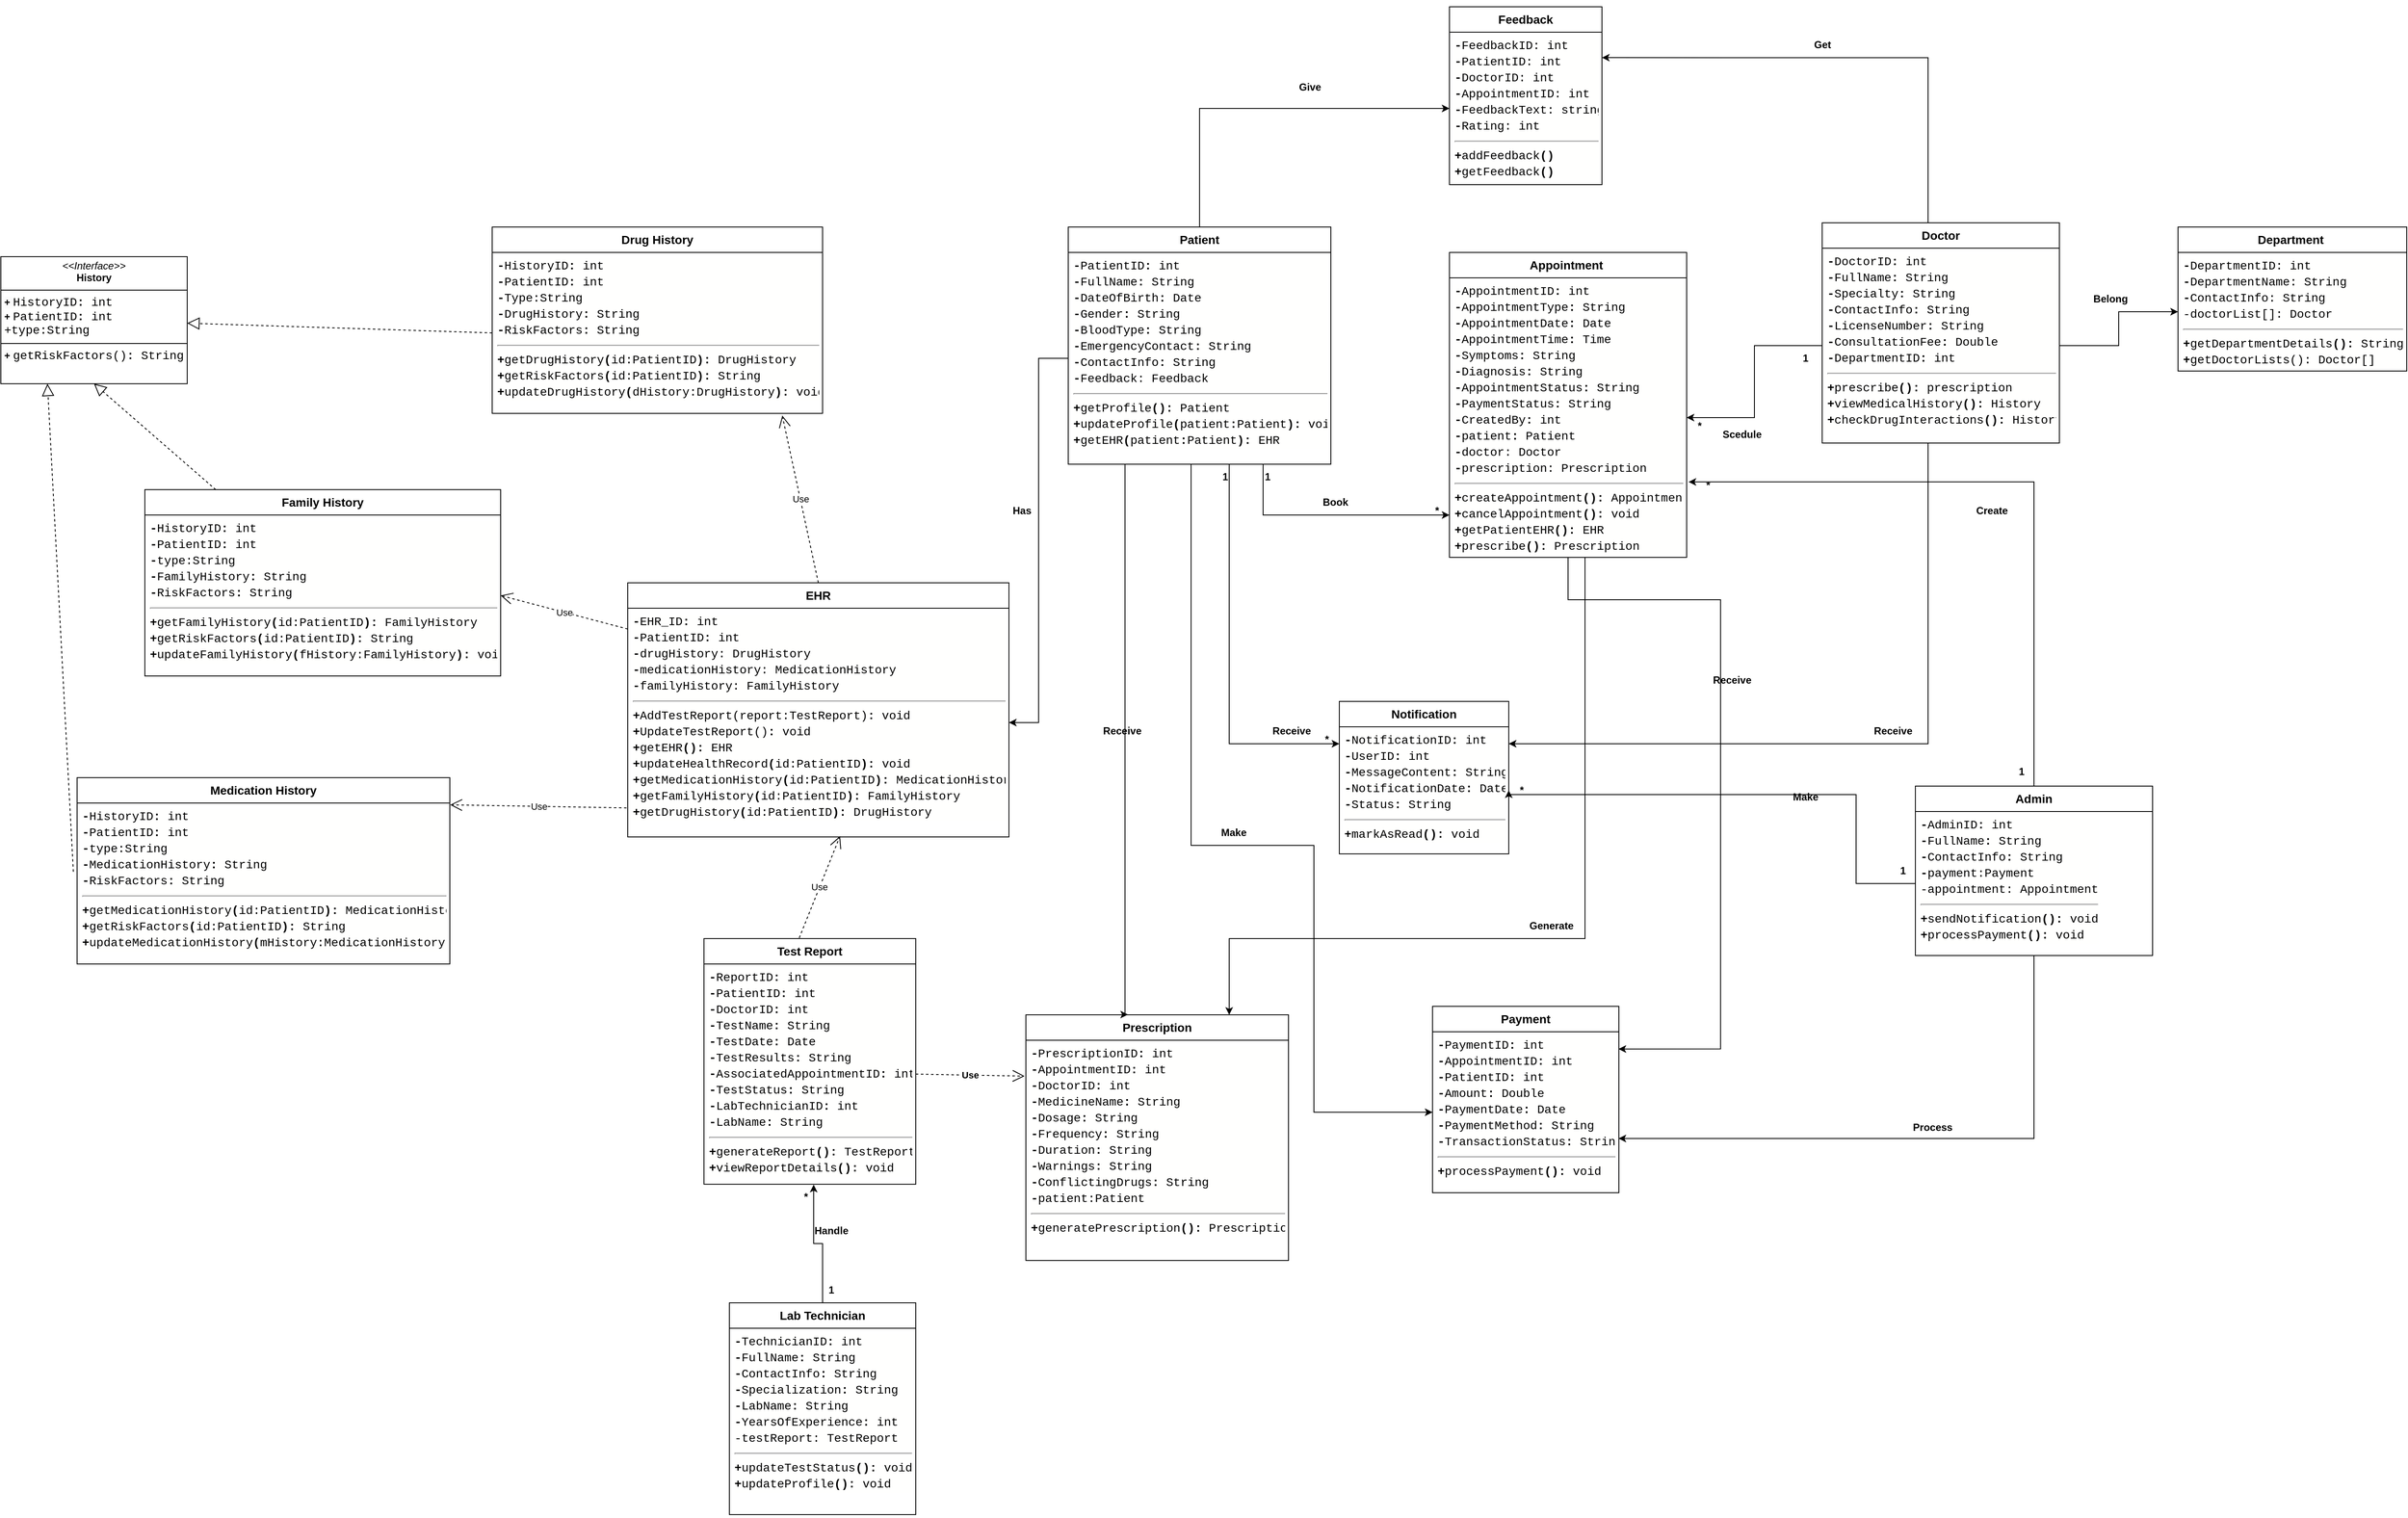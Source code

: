 <mxfile version="25.0.1">
  <diagram id="C5RBs43oDa-KdzZeNtuy" name="Page-1">
    <mxGraphModel dx="4350" dy="574" grid="1" gridSize="10" guides="1" tooltips="1" connect="1" arrows="1" fold="1" page="1" pageScale="1" pageWidth="3300" pageHeight="4681" math="0" shadow="0">
      <root>
        <mxCell id="WIyWlLk6GJQsqaUBKTNV-0" />
        <mxCell id="WIyWlLk6GJQsqaUBKTNV-1" parent="WIyWlLk6GJQsqaUBKTNV-0" />
        <mxCell id="3bDkZ6XuROaeYBq_H3r6-121" style="edgeStyle=orthogonalEdgeStyle;rounded=0;orthogonalLoop=1;jettySize=auto;html=1;" parent="WIyWlLk6GJQsqaUBKTNV-1" source="3bDkZ6XuROaeYBq_H3r6-7" target="3bDkZ6XuROaeYBq_H3r6-32" edge="1">
          <mxGeometry relative="1" as="geometry">
            <Array as="points">
              <mxPoint x="1645" y="1170" />
            </Array>
          </mxGeometry>
        </mxCell>
        <mxCell id="3bDkZ6XuROaeYBq_H3r6-7" value="&lt;h3&gt;Doctor&lt;/h3&gt;" style="swimlane;fontStyle=0;childLayout=stackLayout;horizontal=1;startSize=30;horizontalStack=0;resizeParent=1;resizeParentMax=0;resizeLast=0;collapsible=1;marginBottom=0;whiteSpace=wrap;html=1;" parent="WIyWlLk6GJQsqaUBKTNV-1" vertex="1">
          <mxGeometry x="1520" y="555" width="280" height="260" as="geometry" />
        </mxCell>
        <mxCell id="3bDkZ6XuROaeYBq_H3r6-10" value="&lt;div style=&quot;background-color: rgb(255, 255, 254); font-family: Consolas, &amp;quot;Courier New&amp;quot;, monospace; font-size: 14px; line-height: 19px; white-space: pre;&quot;&gt;&lt;div style=&quot;line-height: 19px;&quot;&gt;&lt;div style=&quot;line-height: 19px;&quot;&gt;&lt;div&gt;&lt;span style=&quot;font-weight: bold;&quot;&gt;-&lt;/span&gt;DoctorID&lt;span style=&quot;font-weight: bold;&quot;&gt;:&lt;/span&gt; int&lt;/div&gt;&lt;div&gt;&lt;span style=&quot;font-weight: bold;&quot;&gt;-&lt;/span&gt;FullName&lt;span style=&quot;font-weight: bold;&quot;&gt;:&lt;/span&gt; String&lt;/div&gt;&lt;div&gt;&lt;span style=&quot;font-weight: bold;&quot;&gt;-&lt;/span&gt;Specialty&lt;span style=&quot;font-weight: bold;&quot;&gt;:&lt;/span&gt; String&lt;/div&gt;&lt;div&gt;&lt;span style=&quot;font-weight: bold;&quot;&gt;-&lt;/span&gt;ContactInfo&lt;span style=&quot;font-weight: bold;&quot;&gt;:&lt;/span&gt; String&lt;/div&gt;&lt;div&gt;&lt;span style=&quot;font-weight: bold;&quot;&gt;-&lt;/span&gt;LicenseNumber&lt;span style=&quot;font-weight: bold;&quot;&gt;:&lt;/span&gt; String&lt;/div&gt;&lt;div&gt;&lt;span style=&quot;font-weight: bold;&quot;&gt;-&lt;/span&gt;ConsultationFee&lt;span style=&quot;font-weight: bold;&quot;&gt;:&lt;/span&gt; Double&lt;/div&gt;&lt;div&gt;&lt;span style=&quot;font-weight: bold;&quot;&gt;-&lt;/span&gt;DepartmentID&lt;span style=&quot;font-weight: bold;&quot;&gt;:&lt;/span&gt; int&lt;/div&gt;&lt;hr&gt;&lt;div&gt;&lt;span style=&quot;font-weight: bold;&quot;&gt;+&lt;/span&gt;prescribe&lt;span style=&quot;font-weight: bold;&quot;&gt;():&lt;/span&gt; prescription&lt;/div&gt;&lt;div&gt;&lt;span style=&quot;font-weight: bold;&quot;&gt;+&lt;/span&gt;viewMedicalHistory&lt;span style=&quot;font-weight: bold;&quot;&gt;():&lt;/span&gt; History&lt;/div&gt;&lt;div&gt;&lt;span style=&quot;font-weight: bold;&quot;&gt;+&lt;/span&gt;checkDrugInteractions&lt;span style=&quot;font-weight: bold;&quot;&gt;():&lt;/span&gt; History&lt;/div&gt;&lt;/div&gt;&lt;/div&gt;&lt;/div&gt;" style="text;strokeColor=none;fillColor=none;align=left;verticalAlign=top;spacingLeft=4;spacingRight=4;overflow=hidden;points=[[0,0.5],[1,0.5]];portConstraint=eastwest;rotatable=0;whiteSpace=wrap;html=1;" parent="3bDkZ6XuROaeYBq_H3r6-7" vertex="1">
          <mxGeometry y="30" width="280" height="230" as="geometry" />
        </mxCell>
        <mxCell id="3bDkZ6XuROaeYBq_H3r6-58" style="edgeStyle=orthogonalEdgeStyle;rounded=0;orthogonalLoop=1;jettySize=auto;html=1;" parent="WIyWlLk6GJQsqaUBKTNV-1" source="3bDkZ6XuROaeYBq_H3r6-19" target="3bDkZ6XuROaeYBq_H3r6-22" edge="1">
          <mxGeometry relative="1" as="geometry">
            <Array as="points">
              <mxPoint x="860" y="900" />
            </Array>
          </mxGeometry>
        </mxCell>
        <mxCell id="3bDkZ6XuROaeYBq_H3r6-73" style="edgeStyle=orthogonalEdgeStyle;rounded=0;orthogonalLoop=1;jettySize=auto;html=1;" parent="WIyWlLk6GJQsqaUBKTNV-1" source="3bDkZ6XuROaeYBq_H3r6-19" target="3bDkZ6XuROaeYBq_H3r6-32" edge="1">
          <mxGeometry relative="1" as="geometry">
            <Array as="points">
              <mxPoint x="820" y="1170" />
            </Array>
          </mxGeometry>
        </mxCell>
        <mxCell id="3bDkZ6XuROaeYBq_H3r6-77" style="edgeStyle=orthogonalEdgeStyle;rounded=0;orthogonalLoop=1;jettySize=auto;html=1;entryX=0;entryY=0.5;entryDx=0;entryDy=0;" parent="WIyWlLk6GJQsqaUBKTNV-1" source="3bDkZ6XuROaeYBq_H3r6-19" target="3bDkZ6XuROaeYBq_H3r6-43" edge="1">
          <mxGeometry relative="1" as="geometry">
            <Array as="points">
              <mxPoint x="775" y="1290" />
              <mxPoint x="920" y="1290" />
              <mxPoint x="920" y="1605" />
            </Array>
          </mxGeometry>
        </mxCell>
        <mxCell id="3bDkZ6XuROaeYBq_H3r6-129" style="edgeStyle=orthogonalEdgeStyle;rounded=0;orthogonalLoop=1;jettySize=auto;html=1;" parent="WIyWlLk6GJQsqaUBKTNV-1" source="3bDkZ6XuROaeYBq_H3r6-19" target="3bDkZ6XuROaeYBq_H3r6-34" edge="1">
          <mxGeometry relative="1" as="geometry" />
        </mxCell>
        <mxCell id="3bDkZ6XuROaeYBq_H3r6-19" value="&lt;h3&gt;Patient&lt;/h3&gt;" style="swimlane;fontStyle=0;childLayout=stackLayout;horizontal=1;startSize=30;horizontalStack=0;resizeParent=1;resizeParentMax=0;resizeLast=0;collapsible=1;marginBottom=0;whiteSpace=wrap;html=1;" parent="WIyWlLk6GJQsqaUBKTNV-1" vertex="1">
          <mxGeometry x="630" y="560" width="310" height="280" as="geometry" />
        </mxCell>
        <mxCell id="3bDkZ6XuROaeYBq_H3r6-20" value="&lt;div style=&quot;background-color: rgb(255, 255, 254); font-family: Consolas, &amp;quot;Courier New&amp;quot;, monospace; font-size: 14px; line-height: 19px; white-space: pre;&quot;&gt;&lt;div style=&quot;line-height: 19px;&quot;&gt;&lt;div style=&quot;line-height: 19px;&quot;&gt;&lt;div style=&quot;line-height: 19px;&quot;&gt;&lt;div&gt;&lt;span style=&quot;font-weight: bold;&quot;&gt;-&lt;/span&gt;PatientID&lt;span style=&quot;font-weight: bold;&quot;&gt;:&lt;/span&gt; int&lt;/div&gt;&lt;div&gt;&lt;span style=&quot;font-weight: bold;&quot;&gt;-&lt;/span&gt;FullName&lt;span style=&quot;font-weight: bold;&quot;&gt;:&lt;/span&gt; String&lt;/div&gt;&lt;div&gt;&lt;span style=&quot;font-weight: bold;&quot;&gt;-&lt;/span&gt;DateOfBirth&lt;span style=&quot;font-weight: bold;&quot;&gt;:&lt;/span&gt; Date&lt;/div&gt;&lt;div&gt;&lt;span style=&quot;font-weight: bold;&quot;&gt;-&lt;/span&gt;Gender&lt;span style=&quot;font-weight: bold;&quot;&gt;:&lt;/span&gt; String&lt;/div&gt;&lt;div&gt;&lt;span style=&quot;font-weight: bold;&quot;&gt;-&lt;/span&gt;BloodType&lt;span style=&quot;font-weight: bold;&quot;&gt;:&lt;/span&gt; String&lt;/div&gt;&lt;div&gt;&lt;span style=&quot;font-weight: bold;&quot;&gt;-&lt;/span&gt;EmergencyContact&lt;span style=&quot;font-weight: bold;&quot;&gt;:&lt;/span&gt; String&lt;/div&gt;&lt;div&gt;&lt;span style=&quot;font-weight: bold;&quot;&gt;-&lt;/span&gt;ContactInfo&lt;span style=&quot;font-weight: bold;&quot;&gt;:&lt;/span&gt; String&lt;/div&gt;&lt;div&gt;&lt;b&gt;-&lt;/b&gt;Feedback: Feedback&lt;/div&gt;&lt;hr&gt;&lt;div&gt;&lt;span style=&quot;font-weight: bold;&quot;&gt;+&lt;/span&gt;getProfile&lt;span style=&quot;font-weight: bold;&quot;&gt;():&lt;/span&gt; Patient&lt;/div&gt;&lt;div&gt;&lt;span style=&quot;font-weight: bold;&quot;&gt;+&lt;/span&gt;updateProfile&lt;span style=&quot;font-weight: bold;&quot;&gt;(&lt;/span&gt;patient&lt;span style=&quot;font-weight: bold;&quot;&gt;:&lt;/span&gt;Patient&lt;span style=&quot;font-weight: bold;&quot;&gt;):&lt;/span&gt; void&lt;/div&gt;&lt;div&gt;&lt;span style=&quot;font-weight: bold;&quot;&gt;+&lt;/span&gt;getEHR&lt;span style=&quot;font-weight: bold;&quot;&gt;(&lt;/span&gt;patient&lt;span style=&quot;font-weight: bold;&quot;&gt;:&lt;/span&gt;Patient&lt;span style=&quot;font-weight: bold;&quot;&gt;):&lt;/span&gt; EHR&lt;/div&gt;&lt;/div&gt;&lt;/div&gt;&lt;/div&gt;&lt;/div&gt;" style="text;strokeColor=none;fillColor=none;align=left;verticalAlign=top;spacingLeft=4;spacingRight=4;overflow=hidden;points=[[0,0.5],[1,0.5]];portConstraint=eastwest;rotatable=0;whiteSpace=wrap;html=1;" parent="3bDkZ6XuROaeYBq_H3r6-19" vertex="1">
          <mxGeometry y="30" width="310" height="250" as="geometry" />
        </mxCell>
        <mxCell id="3bDkZ6XuROaeYBq_H3r6-131" style="edgeStyle=orthogonalEdgeStyle;rounded=0;orthogonalLoop=1;jettySize=auto;html=1;" parent="WIyWlLk6GJQsqaUBKTNV-1" source="3bDkZ6XuROaeYBq_H3r6-21" target="3bDkZ6XuROaeYBq_H3r6-23" edge="1">
          <mxGeometry relative="1" as="geometry">
            <Array as="points">
              <mxPoint x="1240" y="1400" />
              <mxPoint x="820" y="1400" />
            </Array>
          </mxGeometry>
        </mxCell>
        <mxCell id="3bDkZ6XuROaeYBq_H3r6-135" style="edgeStyle=orthogonalEdgeStyle;rounded=0;orthogonalLoop=1;jettySize=auto;html=1;entryX=0.998;entryY=0.107;entryDx=0;entryDy=0;entryPerimeter=0;" parent="WIyWlLk6GJQsqaUBKTNV-1" source="3bDkZ6XuROaeYBq_H3r6-21" target="3bDkZ6XuROaeYBq_H3r6-43" edge="1">
          <mxGeometry relative="1" as="geometry">
            <mxPoint x="1300" y="1520" as="targetPoint" />
            <Array as="points">
              <mxPoint x="1400" y="1000" />
              <mxPoint x="1400" y="1530" />
            </Array>
          </mxGeometry>
        </mxCell>
        <mxCell id="3bDkZ6XuROaeYBq_H3r6-21" value="&lt;h3&gt;Appointment&amp;nbsp;&lt;/h3&gt;" style="swimlane;fontStyle=0;childLayout=stackLayout;horizontal=1;startSize=30;horizontalStack=0;resizeParent=1;resizeParentMax=0;resizeLast=0;collapsible=1;marginBottom=0;whiteSpace=wrap;html=1;" parent="WIyWlLk6GJQsqaUBKTNV-1" vertex="1">
          <mxGeometry x="1080" y="590" width="280" height="360" as="geometry" />
        </mxCell>
        <mxCell id="3bDkZ6XuROaeYBq_H3r6-22" value="&lt;div style=&quot;background-color: rgb(255, 255, 254); font-family: Consolas, &amp;quot;Courier New&amp;quot;, monospace; font-size: 14px; line-height: 19px; white-space: pre;&quot;&gt;&lt;div style=&quot;line-height: 19px;&quot;&gt;&lt;div style=&quot;line-height: 19px;&quot;&gt;&lt;div style=&quot;line-height: 19px;&quot;&gt;&lt;div&gt;&lt;span style=&quot;font-weight: bold;&quot;&gt;-&lt;/span&gt;AppointmentID&lt;span style=&quot;font-weight: bold;&quot;&gt;:&lt;/span&gt; int&lt;/div&gt;&lt;div&gt;&lt;span style=&quot;font-weight: bold;&quot;&gt;-&lt;/span&gt;AppointmentType&lt;span style=&quot;font-weight: bold;&quot;&gt;:&lt;/span&gt; String&lt;/div&gt;&lt;div&gt;&lt;span style=&quot;font-weight: bold;&quot;&gt;-&lt;/span&gt;AppointmentDate&lt;span style=&quot;font-weight: bold;&quot;&gt;:&lt;/span&gt; Date&lt;/div&gt;&lt;div&gt;&lt;span style=&quot;font-weight: bold;&quot;&gt;-&lt;/span&gt;AppointmentTime&lt;span style=&quot;font-weight: bold;&quot;&gt;:&lt;/span&gt; Time&lt;/div&gt;&lt;div&gt;&lt;span style=&quot;font-weight: bold;&quot;&gt;-&lt;/span&gt;Symptoms&lt;span style=&quot;font-weight: bold;&quot;&gt;:&lt;/span&gt; String&lt;/div&gt;&lt;div&gt;&lt;span style=&quot;font-weight: bold;&quot;&gt;-&lt;/span&gt;Diagnosis&lt;span style=&quot;font-weight: bold;&quot;&gt;:&lt;/span&gt; String&lt;/div&gt;&lt;div&gt;&lt;span style=&quot;font-weight: bold;&quot;&gt;-&lt;/span&gt;AppointmentStatus&lt;span style=&quot;font-weight: bold;&quot;&gt;:&lt;/span&gt; String&lt;/div&gt;&lt;div&gt;&lt;span style=&quot;font-weight: bold;&quot;&gt;-&lt;/span&gt;PaymentStatus&lt;span style=&quot;font-weight: bold;&quot;&gt;:&lt;/span&gt; String&lt;/div&gt;&lt;div&gt;&lt;span style=&quot;font-weight: bold;&quot;&gt;-&lt;/span&gt;CreatedBy&lt;span style=&quot;font-weight: bold;&quot;&gt;:&lt;/span&gt; int&lt;/div&gt;&lt;div&gt;&lt;span style=&quot;font-weight: bold;&quot;&gt;-&lt;/span&gt;patient&lt;span style=&quot;font-weight: bold;&quot;&gt;: &lt;/span&gt;Patient&lt;/div&gt;&lt;div&gt;&lt;b&gt;-&lt;/b&gt;doctor: Doctor&lt;/div&gt;&lt;div&gt;&lt;b&gt;-&lt;/b&gt;prescription: Prescription&lt;/div&gt;&lt;hr&gt;&lt;div&gt;&lt;span style=&quot;font-weight: bold;&quot;&gt;+&lt;/span&gt;createAppointment&lt;span style=&quot;font-weight: bold;&quot;&gt;():&lt;/span&gt; Appointment&lt;/div&gt;&lt;div&gt;&lt;span style=&quot;font-weight: bold;&quot;&gt;+&lt;/span&gt;cancelAppointment&lt;span style=&quot;font-weight: bold;&quot;&gt;():&lt;/span&gt; void&lt;/div&gt;&lt;div&gt;&lt;span style=&quot;font-weight: bold;&quot;&gt;+&lt;/span&gt;getPatientEHR&lt;span style=&quot;font-weight: bold;&quot;&gt;():&lt;/span&gt; EHR&lt;/div&gt;&lt;div&gt;&lt;span style=&quot;font-weight: bold;&quot;&gt;+&lt;/span&gt;prescribe&lt;span style=&quot;font-weight: bold;&quot;&gt;():&lt;/span&gt; Prescription &lt;/div&gt;&lt;/div&gt;&lt;/div&gt;&lt;/div&gt;&lt;/div&gt;" style="text;strokeColor=none;fillColor=none;align=left;verticalAlign=top;spacingLeft=4;spacingRight=4;overflow=hidden;points=[[0,0.5],[1,0.5]];portConstraint=eastwest;rotatable=0;whiteSpace=wrap;html=1;" parent="3bDkZ6XuROaeYBq_H3r6-21" vertex="1">
          <mxGeometry y="30" width="280" height="330" as="geometry" />
        </mxCell>
        <mxCell id="3bDkZ6XuROaeYBq_H3r6-23" value="&lt;h3&gt;&lt;b&gt;Prescription&lt;/b&gt;&lt;/h3&gt;" style="swimlane;fontStyle=0;childLayout=stackLayout;horizontal=1;startSize=30;horizontalStack=0;resizeParent=1;resizeParentMax=0;resizeLast=0;collapsible=1;marginBottom=0;whiteSpace=wrap;html=1;" parent="WIyWlLk6GJQsqaUBKTNV-1" vertex="1">
          <mxGeometry x="580" y="1490" width="310" height="290" as="geometry" />
        </mxCell>
        <mxCell id="3bDkZ6XuROaeYBq_H3r6-24" value="&lt;div style=&quot;background-color: rgb(255, 255, 254); font-family: Consolas, &amp;quot;Courier New&amp;quot;, monospace; font-size: 14px; line-height: 19px; white-space: pre;&quot;&gt;&lt;div style=&quot;line-height: 19px;&quot;&gt;&lt;div style=&quot;line-height: 19px;&quot;&gt;&lt;div style=&quot;line-height: 19px;&quot;&gt;&lt;div&gt;&lt;span style=&quot;font-weight: bold;&quot;&gt;-&lt;/span&gt;PrescriptionID&lt;span style=&quot;font-weight: bold;&quot;&gt;:&lt;/span&gt; int&lt;/div&gt;&lt;div&gt;&lt;span style=&quot;font-weight: bold;&quot;&gt;-&lt;/span&gt;AppointmentID&lt;span style=&quot;font-weight: bold;&quot;&gt;:&lt;/span&gt; int&lt;/div&gt;&lt;div&gt;&lt;span style=&quot;font-weight: bold;&quot;&gt;-&lt;/span&gt;DoctorID&lt;span style=&quot;font-weight: bold;&quot;&gt;:&lt;/span&gt; int&lt;/div&gt;&lt;div&gt;&lt;span style=&quot;font-weight: bold;&quot;&gt;-&lt;/span&gt;MedicineName&lt;span style=&quot;font-weight: bold;&quot;&gt;:&lt;/span&gt; String&lt;/div&gt;&lt;div&gt;&lt;span style=&quot;font-weight: bold;&quot;&gt;-&lt;/span&gt;Dosage&lt;span style=&quot;font-weight: bold;&quot;&gt;:&lt;/span&gt; String&lt;/div&gt;&lt;div&gt;&lt;span style=&quot;font-weight: bold;&quot;&gt;-&lt;/span&gt;Frequency&lt;span style=&quot;font-weight: bold;&quot;&gt;:&lt;/span&gt; String&lt;/div&gt;&lt;div&gt;&lt;span style=&quot;font-weight: bold;&quot;&gt;-&lt;/span&gt;Duration&lt;span style=&quot;font-weight: bold;&quot;&gt;:&lt;/span&gt; String&lt;/div&gt;&lt;div&gt;&lt;span style=&quot;font-weight: bold;&quot;&gt;-&lt;/span&gt;Warnings&lt;span style=&quot;font-weight: bold;&quot;&gt;:&lt;/span&gt; String&lt;/div&gt;&lt;div&gt;&lt;span style=&quot;font-weight: bold;&quot;&gt;-&lt;/span&gt;ConflictingDrugs&lt;span style=&quot;font-weight: bold;&quot;&gt;:&lt;/span&gt; String&lt;/div&gt;&lt;div&gt;&lt;b&gt;-&lt;/b&gt;patient:Patient&lt;/div&gt;&lt;hr&gt;&lt;div&gt;&lt;span style=&quot;font-weight: bold;&quot;&gt;+&lt;/span&gt;generatePrescription&lt;span style=&quot;font-weight: bold;&quot;&gt;():&lt;/span&gt; Prescription&lt;/div&gt;&lt;/div&gt;&lt;/div&gt;&lt;/div&gt;&lt;/div&gt;" style="text;strokeColor=none;fillColor=none;align=left;verticalAlign=top;spacingLeft=4;spacingRight=4;overflow=hidden;points=[[0,0.5],[1,0.5]];portConstraint=eastwest;rotatable=0;whiteSpace=wrap;html=1;" parent="3bDkZ6XuROaeYBq_H3r6-23" vertex="1">
          <mxGeometry y="30" width="310" height="260" as="geometry" />
        </mxCell>
        <mxCell id="3bDkZ6XuROaeYBq_H3r6-27" value="&lt;h3&gt;Lab Technician&lt;/h3&gt;" style="swimlane;fontStyle=0;childLayout=stackLayout;horizontal=1;startSize=30;horizontalStack=0;resizeParent=1;resizeParentMax=0;resizeLast=0;collapsible=1;marginBottom=0;whiteSpace=wrap;html=1;" parent="WIyWlLk6GJQsqaUBKTNV-1" vertex="1">
          <mxGeometry x="230" y="1830" width="220" height="250" as="geometry" />
        </mxCell>
        <mxCell id="3bDkZ6XuROaeYBq_H3r6-28" value="&lt;div style=&quot;background-color: rgb(255, 255, 254); font-family: Consolas, &amp;quot;Courier New&amp;quot;, monospace; font-size: 14px; line-height: 19px; white-space: pre;&quot;&gt;&lt;div style=&quot;line-height: 19px;&quot;&gt;&lt;div style=&quot;line-height: 19px;&quot;&gt;&lt;div style=&quot;line-height: 19px;&quot;&gt;&lt;div style=&quot;line-height: 19px;&quot;&gt;&lt;div&gt;&lt;span style=&quot;font-weight: bold;&quot;&gt;-&lt;/span&gt;TechnicianID&lt;span style=&quot;font-weight: bold;&quot;&gt;:&lt;/span&gt; int&lt;/div&gt;&lt;div&gt;&lt;span style=&quot;font-weight: bold;&quot;&gt;-&lt;/span&gt;FullName&lt;span style=&quot;font-weight: bold;&quot;&gt;:&lt;/span&gt; String&lt;/div&gt;&lt;div&gt;&lt;span style=&quot;font-weight: bold;&quot;&gt;-&lt;/span&gt;ContactInfo&lt;span style=&quot;font-weight: bold;&quot;&gt;:&lt;/span&gt; String&lt;/div&gt;&lt;div&gt;&lt;span style=&quot;font-weight: bold;&quot;&gt;-&lt;/span&gt;Specialization&lt;span style=&quot;font-weight: bold;&quot;&gt;:&lt;/span&gt; String&lt;/div&gt;&lt;div&gt;&lt;span style=&quot;font-weight: bold;&quot;&gt;-&lt;/span&gt;LabName&lt;span style=&quot;font-weight: bold;&quot;&gt;:&lt;/span&gt; String&lt;/div&gt;&lt;div&gt;&lt;span style=&quot;font-weight: bold;&quot;&gt;-&lt;/span&gt;YearsOfExperience&lt;span style=&quot;font-weight: bold;&quot;&gt;:&lt;/span&gt; int&lt;/div&gt;&lt;div&gt;-testReport: TestReport&lt;/div&gt;&lt;hr&gt;&lt;div&gt;&lt;span style=&quot;font-weight: bold;&quot;&gt;+&lt;/span&gt;updateTestStatus&lt;span style=&quot;font-weight: bold;&quot;&gt;():&lt;/span&gt; void&lt;/div&gt;&lt;div&gt;&lt;span style=&quot;font-weight: bold;&quot;&gt;+&lt;/span&gt;updateProfile&lt;span style=&quot;font-weight: bold;&quot;&gt;():&lt;/span&gt; void&lt;/div&gt;&lt;/div&gt;&lt;/div&gt;&lt;/div&gt;&lt;/div&gt;&lt;/div&gt;" style="text;strokeColor=none;fillColor=none;align=left;verticalAlign=top;spacingLeft=4;spacingRight=4;overflow=hidden;points=[[0,0.5],[1,0.5]];portConstraint=eastwest;rotatable=0;whiteSpace=wrap;html=1;" parent="3bDkZ6XuROaeYBq_H3r6-27" vertex="1">
          <mxGeometry y="30" width="220" height="220" as="geometry" />
        </mxCell>
        <mxCell id="3bDkZ6XuROaeYBq_H3r6-29" value="&lt;h3&gt;&lt;b&gt;Test Report&lt;/b&gt;&lt;/h3&gt;" style="swimlane;fontStyle=0;childLayout=stackLayout;horizontal=1;startSize=30;horizontalStack=0;resizeParent=1;resizeParentMax=0;resizeLast=0;collapsible=1;marginBottom=0;whiteSpace=wrap;html=1;" parent="WIyWlLk6GJQsqaUBKTNV-1" vertex="1">
          <mxGeometry x="200" y="1400" width="250" height="290" as="geometry" />
        </mxCell>
        <mxCell id="3bDkZ6XuROaeYBq_H3r6-30" value="&lt;div style=&quot;background-color: rgb(255, 255, 254); font-family: Consolas, &amp;quot;Courier New&amp;quot;, monospace; font-size: 14px; line-height: 19px; white-space: pre;&quot;&gt;&lt;div style=&quot;line-height: 19px;&quot;&gt;&lt;div style=&quot;line-height: 19px;&quot;&gt;&lt;div style=&quot;line-height: 19px;&quot;&gt;&lt;div style=&quot;line-height: 19px;&quot;&gt;&lt;div&gt;&lt;span style=&quot;font-weight: bold;&quot;&gt;-&lt;/span&gt;ReportID&lt;span style=&quot;font-weight: bold;&quot;&gt;:&lt;/span&gt; int&lt;/div&gt;&lt;div&gt;&lt;span style=&quot;font-weight: bold;&quot;&gt;-&lt;/span&gt;PatientID&lt;span style=&quot;font-weight: bold;&quot;&gt;:&lt;/span&gt; int&lt;/div&gt;&lt;div&gt;&lt;span style=&quot;font-weight: bold;&quot;&gt;-&lt;/span&gt;DoctorID&lt;span style=&quot;font-weight: bold;&quot;&gt;:&lt;/span&gt; int&lt;/div&gt;&lt;div&gt;&lt;span style=&quot;font-weight: bold;&quot;&gt;-&lt;/span&gt;TestName&lt;span style=&quot;font-weight: bold;&quot;&gt;:&lt;/span&gt; String&lt;/div&gt;&lt;div&gt;&lt;span style=&quot;font-weight: bold;&quot;&gt;-&lt;/span&gt;TestDate&lt;span style=&quot;font-weight: bold;&quot;&gt;:&lt;/span&gt; Date&lt;/div&gt;&lt;div&gt;&lt;span style=&quot;font-weight: bold;&quot;&gt;-&lt;/span&gt;TestResults&lt;span style=&quot;font-weight: bold;&quot;&gt;:&lt;/span&gt; String&lt;/div&gt;&lt;div&gt;&lt;span style=&quot;font-weight: bold;&quot;&gt;-&lt;/span&gt;AssociatedAppointmentID&lt;span style=&quot;font-weight: bold;&quot;&gt;:&lt;/span&gt; int&lt;/div&gt;&lt;div&gt;&lt;span style=&quot;font-weight: bold;&quot;&gt;-&lt;/span&gt;TestStatus&lt;span style=&quot;font-weight: bold;&quot;&gt;:&lt;/span&gt; String&lt;/div&gt;&lt;div&gt;&lt;span style=&quot;font-weight: bold;&quot;&gt;-&lt;/span&gt;LabTechnicianID&lt;span style=&quot;font-weight: bold;&quot;&gt;:&lt;/span&gt; int&lt;/div&gt;&lt;div&gt;&lt;span style=&quot;font-weight: bold;&quot;&gt;-&lt;/span&gt;LabName&lt;span style=&quot;font-weight: bold;&quot;&gt;:&lt;/span&gt; String&lt;/div&gt;&lt;hr&gt;&lt;div&gt;&lt;span style=&quot;font-weight: bold;&quot;&gt;+&lt;/span&gt;generateReport&lt;span style=&quot;font-weight: bold;&quot;&gt;():&lt;/span&gt; TestReport&lt;/div&gt;&lt;div&gt;&lt;span style=&quot;font-weight: bold;&quot;&gt;+&lt;/span&gt;viewReportDetails&lt;span style=&quot;font-weight: bold;&quot;&gt;():&lt;/span&gt; void&lt;/div&gt;&lt;/div&gt;&lt;/div&gt;&lt;/div&gt;&lt;/div&gt;&lt;/div&gt;" style="text;strokeColor=none;fillColor=none;align=left;verticalAlign=top;spacingLeft=4;spacingRight=4;overflow=hidden;points=[[0,0.5],[1,0.5]];portConstraint=eastwest;rotatable=0;whiteSpace=wrap;html=1;" parent="3bDkZ6XuROaeYBq_H3r6-29" vertex="1">
          <mxGeometry y="30" width="250" height="260" as="geometry" />
        </mxCell>
        <mxCell id="3bDkZ6XuROaeYBq_H3r6-31" value="&lt;h3&gt;Notification&lt;/h3&gt;" style="swimlane;fontStyle=0;childLayout=stackLayout;horizontal=1;startSize=30;horizontalStack=0;resizeParent=1;resizeParentMax=0;resizeLast=0;collapsible=1;marginBottom=0;whiteSpace=wrap;html=1;" parent="WIyWlLk6GJQsqaUBKTNV-1" vertex="1">
          <mxGeometry x="950" y="1120" width="200" height="180" as="geometry" />
        </mxCell>
        <mxCell id="3bDkZ6XuROaeYBq_H3r6-32" value="&lt;div style=&quot;background-color: rgb(255, 255, 254); font-family: Consolas, &amp;quot;Courier New&amp;quot;, monospace; font-size: 14px; line-height: 19px; white-space: pre;&quot;&gt;&lt;div style=&quot;line-height: 19px;&quot;&gt;&lt;div style=&quot;line-height: 19px;&quot;&gt;&lt;div&gt;&lt;span style=&quot;font-weight: bold;&quot;&gt;-&lt;/span&gt;NotificationID&lt;span style=&quot;font-weight: bold;&quot;&gt;:&lt;/span&gt; int&lt;/div&gt;&lt;div&gt;&lt;span style=&quot;font-weight: bold;&quot;&gt;-&lt;/span&gt;UserID&lt;span style=&quot;font-weight: bold;&quot;&gt;:&lt;/span&gt; int&lt;/div&gt;&lt;div&gt;&lt;span style=&quot;font-weight: bold;&quot;&gt;-&lt;/span&gt;MessageContent&lt;span style=&quot;font-weight: bold;&quot;&gt;:&lt;/span&gt; String&lt;/div&gt;&lt;div&gt;&lt;span style=&quot;font-weight: bold;&quot;&gt;-&lt;/span&gt;NotificationDate&lt;span style=&quot;font-weight: bold;&quot;&gt;:&lt;/span&gt; Date&lt;/div&gt;&lt;div&gt;&lt;span style=&quot;font-weight: bold;&quot;&gt;-&lt;/span&gt;Status&lt;span style=&quot;font-weight: bold;&quot;&gt;:&lt;/span&gt; String&lt;/div&gt;&lt;hr&gt;&lt;div&gt;&lt;span style=&quot;font-weight: bold;&quot;&gt;+&lt;/span&gt;markAsRead&lt;span style=&quot;font-weight: bold;&quot;&gt;():&lt;/span&gt; void&lt;/div&gt;&lt;/div&gt;&lt;/div&gt;&lt;/div&gt;" style="text;strokeColor=none;fillColor=none;align=left;verticalAlign=top;spacingLeft=4;spacingRight=4;overflow=hidden;points=[[0,0.5],[1,0.5]];portConstraint=eastwest;rotatable=0;whiteSpace=wrap;html=1;" parent="3bDkZ6XuROaeYBq_H3r6-31" vertex="1">
          <mxGeometry y="30" width="200" height="150" as="geometry" />
        </mxCell>
        <mxCell id="3bDkZ6XuROaeYBq_H3r6-33" value="&lt;h3&gt;Feedback&lt;/h3&gt;" style="swimlane;fontStyle=0;childLayout=stackLayout;horizontal=1;startSize=30;horizontalStack=0;resizeParent=1;resizeParentMax=0;resizeLast=0;collapsible=1;marginBottom=0;whiteSpace=wrap;html=1;" parent="WIyWlLk6GJQsqaUBKTNV-1" vertex="1">
          <mxGeometry x="1080" y="300" width="180" height="210" as="geometry" />
        </mxCell>
        <mxCell id="3bDkZ6XuROaeYBq_H3r6-34" value="&lt;div style=&quot;background-color: rgb(255, 255, 254); font-family: Consolas, &amp;quot;Courier New&amp;quot;, monospace; font-size: 14px; line-height: 19px; white-space: pre;&quot;&gt;&lt;div style=&quot;line-height: 19px;&quot;&gt;&lt;div style=&quot;line-height: 19px;&quot;&gt;&lt;div&gt;&lt;span style=&quot;font-weight: bold;&quot;&gt;-&lt;/span&gt;FeedbackID: int&lt;/div&gt;&lt;div&gt;&lt;span style=&quot;font-weight: bold;&quot;&gt;-&lt;/span&gt;PatientID: int&lt;/div&gt;&lt;div&gt;&lt;span style=&quot;font-weight: bold;&quot;&gt;-&lt;/span&gt;DoctorID: int&lt;/div&gt;&lt;div&gt;&lt;span style=&quot;font-weight: bold;&quot;&gt;-&lt;/span&gt;AppointmentID: int&lt;/div&gt;&lt;div&gt;&lt;span style=&quot;font-weight: bold;&quot;&gt;-&lt;/span&gt;FeedbackText: string&lt;/div&gt;&lt;div&gt;&lt;span style=&quot;font-weight: bold;&quot;&gt;-&lt;/span&gt;Rating: int&lt;/div&gt;&lt;hr&gt;&lt;div&gt;&lt;span style=&quot;font-weight: bold;&quot;&gt;+&lt;/span&gt;addFeedback&lt;span style=&quot;font-weight: bold;&quot;&gt;()&lt;/span&gt;&lt;/div&gt;&lt;div&gt;&lt;span style=&quot;font-weight: bold;&quot;&gt;+&lt;/span&gt;getFeedback&lt;span style=&quot;font-weight: bold;&quot;&gt;()&lt;/span&gt;&lt;/div&gt;&lt;/div&gt;&lt;/div&gt;&lt;/div&gt;" style="text;strokeColor=none;fillColor=none;align=left;verticalAlign=top;spacingLeft=4;spacingRight=4;overflow=hidden;points=[[0,0.5],[1,0.5]];portConstraint=eastwest;rotatable=0;whiteSpace=wrap;html=1;" parent="3bDkZ6XuROaeYBq_H3r6-33" vertex="1">
          <mxGeometry y="30" width="180" height="180" as="geometry" />
        </mxCell>
        <mxCell id="3bDkZ6XuROaeYBq_H3r6-35" value="&lt;h3&gt;EHR&lt;/h3&gt;" style="swimlane;fontStyle=0;childLayout=stackLayout;horizontal=1;startSize=30;horizontalStack=0;resizeParent=1;resizeParentMax=0;resizeLast=0;collapsible=1;marginBottom=0;whiteSpace=wrap;html=1;" parent="WIyWlLk6GJQsqaUBKTNV-1" vertex="1">
          <mxGeometry x="110" y="980" width="450" height="300" as="geometry" />
        </mxCell>
        <mxCell id="3bDkZ6XuROaeYBq_H3r6-36" value="&lt;div style=&quot;background-color: rgb(255, 255, 254); font-family: Consolas, &amp;quot;Courier New&amp;quot;, monospace; font-size: 14px; line-height: 19px; white-space: pre;&quot;&gt;&lt;div style=&quot;line-height: 19px;&quot;&gt;&lt;div style=&quot;line-height: 19px;&quot;&gt;&lt;div&gt;&lt;span style=&quot;font-weight: bold;&quot;&gt;-&lt;/span&gt;EHR_ID&lt;span style=&quot;font-weight: bold;&quot;&gt;:&lt;/span&gt; int&lt;/div&gt;&lt;div&gt;&lt;span style=&quot;font-weight: bold;&quot;&gt;-&lt;/span&gt;PatientID&lt;span style=&quot;font-weight: bold;&quot;&gt;:&lt;/span&gt; int&lt;/div&gt;&lt;div&gt;&lt;span style=&quot;font-weight: bold;&quot;&gt;-&lt;/span&gt;drugHistory: DrugHistory&lt;/div&gt;&lt;span style=&quot;font-weight: bold;&quot;&gt;-&lt;/span&gt;medicationHistory: MedicationHistory&lt;/div&gt;&lt;div&gt;&lt;span style=&quot;font-weight: bold;&quot;&gt;-&lt;/span&gt;familyHistory: FamilyHistory&lt;hr&gt;&lt;div&gt;&lt;span style=&quot;font-weight: 700;&quot;&gt;+&lt;/span&gt;AddTestReport(report:TestReport)&lt;span style=&quot;font-weight: bold;&quot;&gt;:&lt;/span&gt; void&lt;/div&gt;&lt;div&gt;&lt;span style=&quot;font-weight: 700;&quot;&gt;+&lt;/span&gt;UpdateTestReport()&lt;span style=&quot;font-weight: bold;&quot;&gt;:&lt;/span&gt; void&lt;/div&gt;&lt;div&gt;&lt;span style=&quot;font-weight: bold;&quot;&gt;+&lt;/span&gt;getEHR&lt;span style=&quot;font-weight: bold;&quot;&gt;():&lt;/span&gt; EHR&lt;/div&gt;&lt;div&gt;&lt;span style=&quot;font-weight: bold;&quot;&gt;+&lt;/span&gt;updateHealthRecord&lt;span style=&quot;font-weight: bold;&quot;&gt;(&lt;/span&gt;id:PatientID&lt;span style=&quot;font-weight: bold;&quot;&gt;):&lt;/span&gt; void&lt;/div&gt;&lt;div&gt;&lt;div&gt;&lt;span style=&quot;font-weight: bold;&quot;&gt;+&lt;/span&gt;getMedicationHistory&lt;span style=&quot;font-weight: bold;&quot;&gt;(&lt;/span&gt;id:PatientID&lt;span style=&quot;font-weight: bold;&quot;&gt;):&lt;/span&gt; MedicationHistory&lt;/div&gt;&lt;/div&gt;&lt;div&gt;&lt;div&gt;&lt;span style=&quot;font-weight: bold;&quot;&gt;+&lt;/span&gt;getFamilyHistory&lt;span style=&quot;font-weight: bold;&quot;&gt;(&lt;/span&gt;id:PatientID&lt;span style=&quot;font-weight: bold;&quot;&gt;):&lt;/span&gt; FamilyHistory&lt;/div&gt;&lt;/div&gt;&lt;div&gt;&lt;div&gt;&lt;span style=&quot;font-weight: bold;&quot;&gt;+&lt;/span&gt;getDrugHistory&lt;span style=&quot;font-weight: bold;&quot;&gt;(&lt;/span&gt;id:PatientID&lt;span style=&quot;font-weight: bold;&quot;&gt;):&lt;/span&gt; DrugHistory&lt;/div&gt;&lt;/div&gt;&lt;/div&gt;&lt;/div&gt;&lt;/div&gt;" style="text;strokeColor=none;fillColor=none;align=left;verticalAlign=top;spacingLeft=4;spacingRight=4;overflow=hidden;points=[[0,0.5],[1,0.5]];portConstraint=eastwest;rotatable=0;whiteSpace=wrap;html=1;" parent="3bDkZ6XuROaeYBq_H3r6-35" vertex="1">
          <mxGeometry y="30" width="450" height="270" as="geometry" />
        </mxCell>
        <mxCell id="3bDkZ6XuROaeYBq_H3r6-37" value="&lt;h3&gt;Department&amp;nbsp;&lt;/h3&gt;" style="swimlane;fontStyle=0;childLayout=stackLayout;horizontal=1;startSize=30;horizontalStack=0;resizeParent=1;resizeParentMax=0;resizeLast=0;collapsible=1;marginBottom=0;whiteSpace=wrap;html=1;" parent="WIyWlLk6GJQsqaUBKTNV-1" vertex="1">
          <mxGeometry x="1940" y="560" width="270" height="170" as="geometry" />
        </mxCell>
        <mxCell id="3bDkZ6XuROaeYBq_H3r6-38" value="&lt;div style=&quot;background-color: rgb(255, 255, 254); font-family: Consolas, &amp;quot;Courier New&amp;quot;, monospace; font-size: 14px; line-height: 19px; white-space: pre;&quot;&gt;&lt;div style=&quot;line-height: 19px;&quot;&gt;&lt;div style=&quot;line-height: 19px;&quot;&gt;&lt;div&gt;&lt;span style=&quot;font-weight: bold;&quot;&gt;-&lt;/span&gt;DepartmentID: int &lt;/div&gt;&lt;div&gt;&lt;span style=&quot;font-weight: bold;&quot;&gt;-&lt;/span&gt;DepartmentName: String&lt;/div&gt;&lt;div&gt;&lt;span style=&quot;font-weight: bold;&quot;&gt;-&lt;/span&gt;ContactInfo: String&lt;/div&gt;&lt;div&gt;-doctorList[]: Doctor&lt;/div&gt;&lt;hr&gt;&lt;div&gt;&lt;span style=&quot;font-weight: bold;&quot;&gt;+&lt;/span&gt;getDepartmentDetails&lt;span style=&quot;font-weight: bold;&quot;&gt;(): &lt;/span&gt;String&lt;/div&gt;&lt;div&gt;&lt;span style=&quot;font-weight: bold;&quot;&gt;+&lt;/span&gt;getDoctorLists(): Doctor[]&lt;/div&gt;&lt;/div&gt;&lt;/div&gt;&lt;/div&gt;" style="text;strokeColor=none;fillColor=none;align=left;verticalAlign=top;spacingLeft=4;spacingRight=4;overflow=hidden;points=[[0,0.5],[1,0.5]];portConstraint=eastwest;rotatable=0;whiteSpace=wrap;html=1;" parent="3bDkZ6XuROaeYBq_H3r6-37" vertex="1">
          <mxGeometry y="30" width="270" height="140" as="geometry" />
        </mxCell>
        <mxCell id="3bDkZ6XuROaeYBq_H3r6-42" value="&lt;h3&gt;Payment&lt;/h3&gt;" style="swimlane;fontStyle=0;childLayout=stackLayout;horizontal=1;startSize=30;horizontalStack=0;resizeParent=1;resizeParentMax=0;resizeLast=0;collapsible=1;marginBottom=0;whiteSpace=wrap;html=1;" parent="WIyWlLk6GJQsqaUBKTNV-1" vertex="1">
          <mxGeometry x="1060" y="1480" width="220" height="220" as="geometry" />
        </mxCell>
        <mxCell id="3bDkZ6XuROaeYBq_H3r6-43" value="&lt;div style=&quot;background-color: rgb(255, 255, 254); font-family: Consolas, &amp;quot;Courier New&amp;quot;, monospace; font-size: 14px; line-height: 19px; white-space: pre;&quot;&gt;&lt;div style=&quot;line-height: 19px;&quot;&gt;&lt;div style=&quot;line-height: 19px;&quot;&gt;&lt;div style=&quot;line-height: 19px;&quot;&gt;&lt;div&gt;&lt;span style=&quot;font-weight: bold;&quot;&gt;-&lt;/span&gt;PaymentID&lt;span style=&quot;font-weight: bold;&quot;&gt;:&lt;/span&gt; int&lt;/div&gt;&lt;div&gt;&lt;span style=&quot;font-weight: bold;&quot;&gt;-&lt;/span&gt;AppointmentID&lt;span style=&quot;font-weight: bold;&quot;&gt;:&lt;/span&gt; int&lt;/div&gt;&lt;div&gt;&lt;span style=&quot;font-weight: bold;&quot;&gt;-&lt;/span&gt;PatientID&lt;span style=&quot;font-weight: bold;&quot;&gt;:&lt;/span&gt; int&lt;/div&gt;&lt;div&gt;&lt;span style=&quot;font-weight: bold;&quot;&gt;-&lt;/span&gt;Amount&lt;span style=&quot;font-weight: bold;&quot;&gt;:&lt;/span&gt; Double&lt;/div&gt;&lt;div&gt;&lt;span style=&quot;font-weight: bold;&quot;&gt;-&lt;/span&gt;PaymentDate&lt;span style=&quot;font-weight: bold;&quot;&gt;:&lt;/span&gt; Date&lt;/div&gt;&lt;div&gt;&lt;span style=&quot;font-weight: bold;&quot;&gt;-&lt;/span&gt;PaymentMethod&lt;span style=&quot;font-weight: bold;&quot;&gt;:&lt;/span&gt; String&lt;/div&gt;&lt;div&gt;&lt;span style=&quot;font-weight: bold;&quot;&gt;-&lt;/span&gt;TransactionStatus&lt;span style=&quot;font-weight: bold;&quot;&gt;:&lt;/span&gt; String&lt;/div&gt;&lt;hr&gt;&lt;div&gt;&lt;span style=&quot;font-weight: bold;&quot;&gt;+&lt;/span&gt;processPayment&lt;span style=&quot;font-weight: bold;&quot;&gt;():&lt;/span&gt; void&lt;/div&gt;&lt;/div&gt;&lt;/div&gt;&lt;/div&gt;&lt;/div&gt;" style="text;strokeColor=none;fillColor=none;align=left;verticalAlign=top;spacingLeft=4;spacingRight=4;overflow=hidden;points=[[0,0.5],[1,0.5]];portConstraint=eastwest;rotatable=0;whiteSpace=wrap;html=1;" parent="3bDkZ6XuROaeYBq_H3r6-42" vertex="1">
          <mxGeometry y="30" width="220" height="190" as="geometry" />
        </mxCell>
        <mxCell id="3bDkZ6XuROaeYBq_H3r6-44" value="&lt;h3&gt;Admin&lt;/h3&gt;" style="swimlane;fontStyle=0;childLayout=stackLayout;horizontal=1;startSize=30;horizontalStack=0;resizeParent=1;resizeParentMax=0;resizeLast=0;collapsible=1;marginBottom=0;whiteSpace=wrap;html=1;" parent="WIyWlLk6GJQsqaUBKTNV-1" vertex="1">
          <mxGeometry x="1630" y="1220" width="280" height="200" as="geometry" />
        </mxCell>
        <mxCell id="3bDkZ6XuROaeYBq_H3r6-45" value="&lt;div style=&quot;background-color: rgb(255, 255, 254); font-family: Consolas, &amp;quot;Courier New&amp;quot;, monospace; font-size: 14px; line-height: 19px; white-space: pre;&quot;&gt;&lt;div style=&quot;line-height: 19px;&quot;&gt;&lt;div style=&quot;line-height: 19px;&quot;&gt;&lt;div style=&quot;line-height: 19px;&quot;&gt;&lt;div style=&quot;line-height: 19px;&quot;&gt;&lt;div&gt;&lt;span style=&quot;font-weight: bold;&quot;&gt;-&lt;/span&gt;AdminID&lt;span style=&quot;font-weight: bold;&quot;&gt;:&lt;/span&gt; int&lt;/div&gt;&lt;div&gt;&lt;span style=&quot;font-weight: bold;&quot;&gt;-&lt;/span&gt;FullName&lt;span style=&quot;font-weight: bold;&quot;&gt;:&lt;/span&gt; String&lt;/div&gt;&lt;div&gt;&lt;span style=&quot;font-weight: bold;&quot;&gt;-&lt;/span&gt;ContactInfo&lt;span style=&quot;font-weight: bold;&quot;&gt;:&lt;/span&gt; String&lt;/div&gt;&lt;div&gt;&lt;span style=&quot;font-weight: bold;&quot;&gt;-&lt;/span&gt;payment:Payment&lt;/div&gt;&lt;div&gt;-appointment: Appointment&lt;/div&gt;&lt;hr&gt;&lt;div&gt;&lt;span style=&quot;font-weight: bold;&quot;&gt;+&lt;/span&gt;sendNotification&lt;span style=&quot;font-weight: bold;&quot;&gt;():&lt;/span&gt; void&lt;/div&gt;&lt;div&gt;&lt;span style=&quot;font-weight: bold;&quot;&gt;+&lt;/span&gt;processPayment&lt;span style=&quot;font-weight: bold;&quot;&gt;():&lt;/span&gt; void&lt;/div&gt;&lt;/div&gt;&lt;/div&gt;&lt;/div&gt;&lt;/div&gt;&lt;/div&gt;" style="text;strokeColor=none;fillColor=none;align=left;verticalAlign=top;spacingLeft=4;spacingRight=4;overflow=hidden;points=[[0,0.5],[1,0.5]];portConstraint=eastwest;rotatable=0;whiteSpace=wrap;html=1;" parent="3bDkZ6XuROaeYBq_H3r6-44" vertex="1">
          <mxGeometry y="30" width="280" height="170" as="geometry" />
        </mxCell>
        <mxCell id="3bDkZ6XuROaeYBq_H3r6-67" style="edgeStyle=orthogonalEdgeStyle;rounded=0;orthogonalLoop=1;jettySize=auto;html=1;entryX=1;entryY=0.5;entryDx=0;entryDy=0;" parent="WIyWlLk6GJQsqaUBKTNV-1" source="3bDkZ6XuROaeYBq_H3r6-20" target="3bDkZ6XuROaeYBq_H3r6-36" edge="1">
          <mxGeometry relative="1" as="geometry" />
        </mxCell>
        <mxCell id="3bDkZ6XuROaeYBq_H3r6-104" value="&lt;b&gt;Has&lt;/b&gt;" style="text;html=1;align=center;verticalAlign=middle;resizable=0;points=[];autosize=1;strokeColor=none;fillColor=none;" parent="WIyWlLk6GJQsqaUBKTNV-1" vertex="1">
          <mxGeometry x="550" y="880" width="50" height="30" as="geometry" />
        </mxCell>
        <mxCell id="3bDkZ6XuROaeYBq_H3r6-108" style="edgeStyle=orthogonalEdgeStyle;rounded=0;orthogonalLoop=1;jettySize=auto;html=1;entryX=0.518;entryY=1.002;entryDx=0;entryDy=0;entryPerimeter=0;" parent="WIyWlLk6GJQsqaUBKTNV-1" source="3bDkZ6XuROaeYBq_H3r6-27" target="3bDkZ6XuROaeYBq_H3r6-30" edge="1">
          <mxGeometry relative="1" as="geometry" />
        </mxCell>
        <mxCell id="3bDkZ6XuROaeYBq_H3r6-109" value="&lt;b&gt;Handle&lt;/b&gt;" style="text;html=1;align=center;verticalAlign=middle;resizable=0;points=[];autosize=1;strokeColor=none;fillColor=none;" parent="WIyWlLk6GJQsqaUBKTNV-1" vertex="1">
          <mxGeometry x="320" y="1730" width="60" height="30" as="geometry" />
        </mxCell>
        <mxCell id="3bDkZ6XuROaeYBq_H3r6-111" value="&lt;b&gt;Generate&lt;/b&gt;" style="text;html=1;align=center;verticalAlign=middle;resizable=0;points=[];autosize=1;strokeColor=none;fillColor=none;" parent="WIyWlLk6GJQsqaUBKTNV-1" vertex="1">
          <mxGeometry x="1160" y="1370" width="80" height="30" as="geometry" />
        </mxCell>
        <mxCell id="3bDkZ6XuROaeYBq_H3r6-114" value="&lt;b&gt;Book&lt;/b&gt;" style="text;html=1;align=center;verticalAlign=middle;resizable=0;points=[];autosize=1;strokeColor=none;fillColor=none;" parent="WIyWlLk6GJQsqaUBKTNV-1" vertex="1">
          <mxGeometry x="920" y="870" width="50" height="30" as="geometry" />
        </mxCell>
        <mxCell id="3bDkZ6XuROaeYBq_H3r6-115" value="&lt;b&gt;Receive&amp;nbsp;&lt;/b&gt;" style="text;html=1;align=center;verticalAlign=middle;resizable=0;points=[];autosize=1;strokeColor=none;fillColor=none;" parent="WIyWlLk6GJQsqaUBKTNV-1" vertex="1">
          <mxGeometry x="860" y="1140" width="70" height="30" as="geometry" />
        </mxCell>
        <mxCell id="3bDkZ6XuROaeYBq_H3r6-116" value="&lt;b&gt;Make&lt;/b&gt;" style="text;html=1;align=center;verticalAlign=middle;resizable=0;points=[];autosize=1;strokeColor=none;fillColor=none;" parent="WIyWlLk6GJQsqaUBKTNV-1" vertex="1">
          <mxGeometry x="800" y="1260" width="50" height="30" as="geometry" />
        </mxCell>
        <mxCell id="3bDkZ6XuROaeYBq_H3r6-117" style="edgeStyle=orthogonalEdgeStyle;rounded=0;orthogonalLoop=1;jettySize=auto;html=1;entryX=0;entryY=0.5;entryDx=0;entryDy=0;" parent="WIyWlLk6GJQsqaUBKTNV-1" source="3bDkZ6XuROaeYBq_H3r6-10" target="3bDkZ6XuROaeYBq_H3r6-38" edge="1">
          <mxGeometry relative="1" as="geometry" />
        </mxCell>
        <mxCell id="3bDkZ6XuROaeYBq_H3r6-118" value="&lt;b&gt;Belong&lt;/b&gt;" style="text;html=1;align=center;verticalAlign=middle;resizable=0;points=[];autosize=1;strokeColor=none;fillColor=none;" parent="WIyWlLk6GJQsqaUBKTNV-1" vertex="1">
          <mxGeometry x="1830" y="630" width="60" height="30" as="geometry" />
        </mxCell>
        <mxCell id="3bDkZ6XuROaeYBq_H3r6-119" style="edgeStyle=orthogonalEdgeStyle;rounded=0;orthogonalLoop=1;jettySize=auto;html=1;entryX=1;entryY=0.5;entryDx=0;entryDy=0;" parent="WIyWlLk6GJQsqaUBKTNV-1" source="3bDkZ6XuROaeYBq_H3r6-10" target="3bDkZ6XuROaeYBq_H3r6-22" edge="1">
          <mxGeometry relative="1" as="geometry" />
        </mxCell>
        <mxCell id="3bDkZ6XuROaeYBq_H3r6-120" value="&lt;b&gt;Scedule&lt;/b&gt;" style="text;html=1;align=center;verticalAlign=middle;resizable=0;points=[];autosize=1;strokeColor=none;fillColor=none;" parent="WIyWlLk6GJQsqaUBKTNV-1" vertex="1">
          <mxGeometry x="1390" y="790" width="70" height="30" as="geometry" />
        </mxCell>
        <mxCell id="3bDkZ6XuROaeYBq_H3r6-122" value="&lt;b&gt;Receive&amp;nbsp;&lt;/b&gt;" style="text;html=1;align=center;verticalAlign=middle;resizable=0;points=[];autosize=1;strokeColor=none;fillColor=none;" parent="WIyWlLk6GJQsqaUBKTNV-1" vertex="1">
          <mxGeometry x="1570" y="1140" width="70" height="30" as="geometry" />
        </mxCell>
        <mxCell id="3bDkZ6XuROaeYBq_H3r6-126" value="&lt;b&gt;Use&lt;/b&gt;" style="endArrow=open;endSize=12;dashed=1;html=1;rounded=0;exitX=1;exitY=0.5;exitDx=0;exitDy=0;entryX=-0.005;entryY=0.163;entryDx=0;entryDy=0;entryPerimeter=0;" parent="WIyWlLk6GJQsqaUBKTNV-1" source="3bDkZ6XuROaeYBq_H3r6-30" target="3bDkZ6XuROaeYBq_H3r6-24" edge="1">
          <mxGeometry width="160" relative="1" as="geometry">
            <mxPoint x="390" y="1530" as="sourcePoint" />
            <mxPoint x="550" y="1530" as="targetPoint" />
          </mxGeometry>
        </mxCell>
        <mxCell id="3bDkZ6XuROaeYBq_H3r6-130" value="&lt;b&gt;Give&lt;/b&gt;" style="text;html=1;align=center;verticalAlign=middle;resizable=0;points=[];autosize=1;strokeColor=none;fillColor=none;" parent="WIyWlLk6GJQsqaUBKTNV-1" vertex="1">
          <mxGeometry x="890" y="380" width="50" height="30" as="geometry" />
        </mxCell>
        <mxCell id="3bDkZ6XuROaeYBq_H3r6-132" style="edgeStyle=orthogonalEdgeStyle;rounded=0;orthogonalLoop=1;jettySize=auto;html=1;entryX=0.389;entryY=-0.001;entryDx=0;entryDy=0;entryPerimeter=0;" parent="WIyWlLk6GJQsqaUBKTNV-1" source="3bDkZ6XuROaeYBq_H3r6-19" target="3bDkZ6XuROaeYBq_H3r6-23" edge="1">
          <mxGeometry relative="1" as="geometry">
            <Array as="points">
              <mxPoint x="697" y="1040" />
              <mxPoint x="697" y="1040" />
            </Array>
          </mxGeometry>
        </mxCell>
        <mxCell id="3bDkZ6XuROaeYBq_H3r6-133" value="&lt;b&gt;Receive&amp;nbsp;&lt;/b&gt;" style="text;html=1;align=center;verticalAlign=middle;resizable=0;points=[];autosize=1;strokeColor=none;fillColor=none;" parent="WIyWlLk6GJQsqaUBKTNV-1" vertex="1">
          <mxGeometry x="660" y="1140" width="70" height="30" as="geometry" />
        </mxCell>
        <mxCell id="3bDkZ6XuROaeYBq_H3r6-136" value="&lt;b&gt;Receive&amp;nbsp;&lt;/b&gt;" style="text;html=1;align=center;verticalAlign=middle;resizable=0;points=[];autosize=1;strokeColor=none;fillColor=none;" parent="WIyWlLk6GJQsqaUBKTNV-1" vertex="1">
          <mxGeometry x="1380" y="1080" width="70" height="30" as="geometry" />
        </mxCell>
        <mxCell id="3bDkZ6XuROaeYBq_H3r6-140" style="edgeStyle=orthogonalEdgeStyle;rounded=0;orthogonalLoop=1;jettySize=auto;html=1;entryX=1;entryY=0.5;entryDx=0;entryDy=0;" parent="WIyWlLk6GJQsqaUBKTNV-1" source="3bDkZ6XuROaeYBq_H3r6-45" target="3bDkZ6XuROaeYBq_H3r6-32" edge="1">
          <mxGeometry relative="1" as="geometry">
            <Array as="points">
              <mxPoint x="1560" y="1335" />
              <mxPoint x="1560" y="1230" />
              <mxPoint x="1150" y="1230" />
            </Array>
          </mxGeometry>
        </mxCell>
        <mxCell id="3bDkZ6XuROaeYBq_H3r6-141" value="&lt;b&gt;Make&lt;/b&gt;" style="text;html=1;align=center;verticalAlign=middle;resizable=0;points=[];autosize=1;strokeColor=none;fillColor=none;" parent="WIyWlLk6GJQsqaUBKTNV-1" vertex="1">
          <mxGeometry x="1475" y="1218" width="50" height="30" as="geometry" />
        </mxCell>
        <mxCell id="3bDkZ6XuROaeYBq_H3r6-142" style="edgeStyle=orthogonalEdgeStyle;rounded=0;orthogonalLoop=1;jettySize=auto;html=1;entryX=0.998;entryY=0.663;entryDx=0;entryDy=0;entryPerimeter=0;" parent="WIyWlLk6GJQsqaUBKTNV-1" source="3bDkZ6XuROaeYBq_H3r6-44" target="3bDkZ6XuROaeYBq_H3r6-43" edge="1">
          <mxGeometry relative="1" as="geometry" />
        </mxCell>
        <mxCell id="3bDkZ6XuROaeYBq_H3r6-143" value="&lt;b&gt;Process&lt;/b&gt;" style="text;html=1;align=center;verticalAlign=middle;resizable=0;points=[];autosize=1;strokeColor=none;fillColor=none;" parent="WIyWlLk6GJQsqaUBKTNV-1" vertex="1">
          <mxGeometry x="1615" y="1608" width="70" height="30" as="geometry" />
        </mxCell>
        <mxCell id="zu1XlUxhLJcwnkoZsy7A-1" style="edgeStyle=orthogonalEdgeStyle;rounded=0;orthogonalLoop=1;jettySize=auto;html=1;entryX=1;entryY=0.167;entryDx=0;entryDy=0;entryPerimeter=0;" parent="WIyWlLk6GJQsqaUBKTNV-1" source="3bDkZ6XuROaeYBq_H3r6-7" target="3bDkZ6XuROaeYBq_H3r6-34" edge="1">
          <mxGeometry relative="1" as="geometry">
            <Array as="points">
              <mxPoint x="1645" y="360" />
            </Array>
          </mxGeometry>
        </mxCell>
        <mxCell id="zu1XlUxhLJcwnkoZsy7A-2" value="&lt;b&gt;Get&lt;/b&gt;" style="text;html=1;align=center;verticalAlign=middle;resizable=0;points=[];autosize=1;strokeColor=none;fillColor=none;" parent="WIyWlLk6GJQsqaUBKTNV-1" vertex="1">
          <mxGeometry x="1500" y="330" width="40" height="30" as="geometry" />
        </mxCell>
        <mxCell id="1RGsNLScatuhlmofofDI-1" style="edgeStyle=orthogonalEdgeStyle;rounded=0;orthogonalLoop=1;jettySize=auto;html=1;entryX=1.008;entryY=0.73;entryDx=0;entryDy=0;entryPerimeter=0;" edge="1" parent="WIyWlLk6GJQsqaUBKTNV-1" source="3bDkZ6XuROaeYBq_H3r6-44" target="3bDkZ6XuROaeYBq_H3r6-22">
          <mxGeometry relative="1" as="geometry" />
        </mxCell>
        <mxCell id="1RGsNLScatuhlmofofDI-2" value="&lt;b&gt;Create&lt;/b&gt;" style="text;html=1;align=center;verticalAlign=middle;resizable=0;points=[];autosize=1;strokeColor=none;fillColor=none;" vertex="1" parent="WIyWlLk6GJQsqaUBKTNV-1">
          <mxGeometry x="1690" y="880" width="60" height="30" as="geometry" />
        </mxCell>
        <mxCell id="1RGsNLScatuhlmofofDI-6" value="&lt;h3&gt;Drug History&lt;/h3&gt;" style="swimlane;fontStyle=0;childLayout=stackLayout;horizontal=1;startSize=30;horizontalStack=0;resizeParent=1;resizeParentMax=0;resizeLast=0;collapsible=1;marginBottom=0;whiteSpace=wrap;html=1;" vertex="1" parent="WIyWlLk6GJQsqaUBKTNV-1">
          <mxGeometry x="-50" y="560" width="390" height="220" as="geometry">
            <mxRectangle x="160" y="560" width="90" height="60" as="alternateBounds" />
          </mxGeometry>
        </mxCell>
        <mxCell id="1RGsNLScatuhlmofofDI-7" value="&lt;div style=&quot;background-color: rgb(255, 255, 254); font-family: Consolas, &amp;quot;Courier New&amp;quot;, monospace; font-size: 14px; line-height: 19px; white-space: pre;&quot;&gt;&lt;div style=&quot;line-height: 19px;&quot;&gt;&lt;div style=&quot;line-height: 19px;&quot;&gt;&lt;div style=&quot;line-height: 19px;&quot;&gt;&lt;div&gt;&lt;span style=&quot;font-weight: bold;&quot;&gt;-&lt;/span&gt;HistoryID&lt;span style=&quot;font-weight: bold;&quot;&gt;:&lt;/span&gt; int&lt;/div&gt;&lt;div&gt;&lt;span style=&quot;font-weight: bold;&quot;&gt;-&lt;/span&gt;PatientID&lt;span style=&quot;font-weight: bold;&quot;&gt;:&lt;/span&gt; int&lt;/div&gt;&lt;div&gt;&lt;b&gt;-&lt;/b&gt;Type:String&lt;/div&gt;&lt;div&gt;&lt;span style=&quot;font-weight: bold;&quot;&gt;-&lt;/span&gt;DrugHistory&lt;span style=&quot;font-weight: bold;&quot;&gt;:&lt;/span&gt; String&lt;/div&gt;&lt;div&gt;&lt;span style=&quot;font-weight: bold;&quot;&gt;-&lt;/span&gt;RiskFactors&lt;span style=&quot;font-weight: bold;&quot;&gt;:&lt;/span&gt; String&lt;/div&gt;&lt;hr&gt;&lt;div&gt;&lt;span style=&quot;font-weight: bold;&quot;&gt;+&lt;/span&gt;getDrugHistory&lt;span style=&quot;font-weight: bold;&quot;&gt;(&lt;/span&gt;id:PatientID&lt;span style=&quot;font-weight: bold;&quot;&gt;):&lt;/span&gt; DrugHistory&lt;/div&gt;&lt;div&gt;&lt;span style=&quot;font-weight: bold;&quot;&gt;+&lt;/span&gt;getRiskFactors&lt;span style=&quot;font-weight: bold;&quot;&gt;(&lt;/span&gt;id:PatientID&lt;span style=&quot;font-weight: bold;&quot;&gt;):&lt;/span&gt; String&lt;/div&gt;&lt;div&gt;&lt;span style=&quot;font-weight: bold;&quot;&gt;+&lt;/span&gt;updateDrugHistory&lt;span style=&quot;font-weight: bold;&quot;&gt;(&lt;/span&gt;dHistory:DrugHistory&lt;span style=&quot;font-weight: bold;&quot;&gt;):&lt;/span&gt; void&lt;/div&gt;&lt;/div&gt;&lt;/div&gt;&lt;/div&gt;&lt;/div&gt;" style="text;strokeColor=none;fillColor=none;align=left;verticalAlign=top;spacingLeft=4;spacingRight=4;overflow=hidden;points=[[0,0.5],[1,0.5]];portConstraint=eastwest;rotatable=0;whiteSpace=wrap;html=1;" vertex="1" parent="1RGsNLScatuhlmofofDI-6">
          <mxGeometry y="30" width="390" height="190" as="geometry" />
        </mxCell>
        <mxCell id="1RGsNLScatuhlmofofDI-9" value="&lt;p style=&quot;margin:0px;margin-top:4px;text-align:center;&quot;&gt;&lt;i&gt;&amp;lt;&amp;lt;Interface&amp;gt;&amp;gt;&lt;/i&gt;&lt;br&gt;&lt;b&gt;History&lt;/b&gt;&lt;/p&gt;&lt;hr size=&quot;1&quot; style=&quot;border-style:solid;&quot;&gt;&lt;p style=&quot;margin:0px;margin-left:4px;&quot;&gt;&lt;span style=&quot;background-color: rgb(251, 251, 251);&quot;&gt;&lt;b&gt;+&amp;nbsp;&lt;/b&gt;&lt;/span&gt;&lt;span style=&quot;font-family: Consolas, &amp;quot;Courier New&amp;quot;, monospace; font-size: 14px; white-space: pre; background-color: rgb(255, 255, 254);&quot;&gt;HistoryID&lt;/span&gt;&lt;span style=&quot;font-family: Consolas, &amp;quot;Courier New&amp;quot;, monospace; font-size: 14px; white-space: pre; background-color: rgb(255, 255, 254); font-weight: bold;&quot;&gt;:&lt;/span&gt;&lt;span style=&quot;font-family: Consolas, &amp;quot;Courier New&amp;quot;, monospace; font-size: 14px; white-space: pre; background-color: rgb(255, 255, 254);&quot;&gt; int&lt;/span&gt;&lt;br&gt;&lt;b&gt;+&lt;/b&gt;&amp;nbsp;&lt;span style=&quot;font-family: Consolas, &amp;quot;Courier New&amp;quot;, monospace; font-size: 14px; white-space: pre; background-color: rgb(255, 255, 254);&quot;&gt;PatientID&lt;/span&gt;&lt;span style=&quot;font-family: Consolas, &amp;quot;Courier New&amp;quot;, monospace; font-size: 14px; white-space: pre; background-color: rgb(255, 255, 254); font-weight: bold;&quot;&gt;:&lt;/span&gt;&lt;span style=&quot;font-family: Consolas, &amp;quot;Courier New&amp;quot;, monospace; font-size: 14px; white-space: pre; background-color: rgb(255, 255, 254);&quot;&gt; int&lt;/span&gt;&lt;/p&gt;&lt;p style=&quot;margin:0px;margin-left:4px;&quot;&gt;&lt;font face=&quot;Consolas, Courier New, monospace&quot;&gt;&lt;span style=&quot;font-size: 14px; white-space: pre; background-color: rgb(255, 255, 254);&quot;&gt;+&lt;/span&gt;&lt;/font&gt;&lt;span style=&quot;background-color: rgb(255, 255, 254); font-family: Consolas, &amp;quot;Courier New&amp;quot;, monospace; font-size: 14px; white-space: pre;&quot;&gt;type:String&lt;/span&gt;&lt;/p&gt;&lt;hr size=&quot;1&quot; style=&quot;border-style:solid;&quot;&gt;&lt;p style=&quot;margin:0px;margin-left:4px;&quot;&gt;&lt;span style=&quot;background-color: rgb(251, 251, 251);&quot;&gt;&lt;b&gt;+&amp;nbsp;&lt;/b&gt;&lt;/span&gt;&lt;span style=&quot;font-family: Consolas, &amp;quot;Courier New&amp;quot;, monospace; font-size: 14px; white-space: pre; background-color: rgb(255, 255, 254);&quot;&gt;getRiskFactors()&lt;/span&gt;&lt;span style=&quot;font-family: Consolas, &amp;quot;Courier New&amp;quot;, monospace; font-size: 14px; white-space: pre; background-color: rgb(255, 255, 254); font-weight: bold;&quot;&gt;:&lt;/span&gt;&lt;span style=&quot;font-family: Consolas, &amp;quot;Courier New&amp;quot;, monospace; font-size: 14px; white-space: pre; background-color: rgb(255, 255, 254);&quot;&gt; String&lt;/span&gt;&lt;br&gt;&lt;/p&gt;" style="verticalAlign=top;align=left;overflow=fill;html=1;whiteSpace=wrap;" vertex="1" parent="WIyWlLk6GJQsqaUBKTNV-1">
          <mxGeometry x="-630" y="595" width="220" height="150" as="geometry" />
        </mxCell>
        <mxCell id="1RGsNLScatuhlmofofDI-10" value="&lt;h3&gt;Family History&lt;/h3&gt;" style="swimlane;fontStyle=0;childLayout=stackLayout;horizontal=1;startSize=30;horizontalStack=0;resizeParent=1;resizeParentMax=0;resizeLast=0;collapsible=1;marginBottom=0;whiteSpace=wrap;html=1;" vertex="1" parent="WIyWlLk6GJQsqaUBKTNV-1">
          <mxGeometry x="-460" y="870" width="420" height="220" as="geometry">
            <mxRectangle x="160" y="560" width="90" height="60" as="alternateBounds" />
          </mxGeometry>
        </mxCell>
        <mxCell id="1RGsNLScatuhlmofofDI-11" value="&lt;div style=&quot;background-color: rgb(255, 255, 254); font-family: Consolas, &amp;quot;Courier New&amp;quot;, monospace; font-size: 14px; line-height: 19px; white-space: pre;&quot;&gt;&lt;div style=&quot;line-height: 19px;&quot;&gt;&lt;div style=&quot;line-height: 19px;&quot;&gt;&lt;div style=&quot;line-height: 19px;&quot;&gt;&lt;div&gt;&lt;span style=&quot;font-weight: bold;&quot;&gt;-&lt;/span&gt;HistoryID&lt;span style=&quot;font-weight: bold;&quot;&gt;:&lt;/span&gt; int&lt;/div&gt;&lt;div&gt;&lt;span style=&quot;font-weight: bold;&quot;&gt;-&lt;/span&gt;PatientID&lt;span style=&quot;font-weight: bold;&quot;&gt;:&lt;/span&gt; int&lt;/div&gt;&lt;div&gt;&lt;b&gt;-&lt;/b&gt;type:String&lt;/div&gt;&lt;div&gt;&lt;span style=&quot;font-weight: bold;&quot;&gt;-&lt;/span&gt;FamilyHistory&lt;span style=&quot;font-weight: bold;&quot;&gt;:&lt;/span&gt; String&lt;/div&gt;&lt;div&gt;&lt;span style=&quot;font-weight: bold;&quot;&gt;-&lt;/span&gt;RiskFactors&lt;span style=&quot;font-weight: bold;&quot;&gt;:&lt;/span&gt; String&lt;/div&gt;&lt;hr&gt;&lt;div&gt;&lt;span style=&quot;font-weight: bold;&quot;&gt;+&lt;/span&gt;getFamilyHistory&lt;span style=&quot;font-weight: bold;&quot;&gt;(&lt;/span&gt;id:PatientID&lt;span style=&quot;font-weight: bold;&quot;&gt;):&lt;/span&gt; FamilyHistory&lt;/div&gt;&lt;div&gt;&lt;span style=&quot;font-weight: bold;&quot;&gt;+&lt;/span&gt;getRiskFactors&lt;span style=&quot;font-weight: bold;&quot;&gt;(&lt;/span&gt;id:PatientID&lt;span style=&quot;font-weight: bold;&quot;&gt;):&lt;/span&gt; String&lt;/div&gt;&lt;div&gt;&lt;span style=&quot;font-weight: bold;&quot;&gt;+&lt;/span&gt;updateFamilyHistory&lt;span style=&quot;font-weight: bold;&quot;&gt;(&lt;/span&gt;fHistory:FamilyHistory&lt;span style=&quot;font-weight: bold;&quot;&gt;):&lt;/span&gt; void&lt;/div&gt;&lt;/div&gt;&lt;/div&gt;&lt;/div&gt;&lt;/div&gt;" style="text;strokeColor=none;fillColor=none;align=left;verticalAlign=top;spacingLeft=4;spacingRight=4;overflow=hidden;points=[[0,0.5],[1,0.5]];portConstraint=eastwest;rotatable=0;whiteSpace=wrap;html=1;" vertex="1" parent="1RGsNLScatuhlmofofDI-10">
          <mxGeometry y="30" width="420" height="190" as="geometry" />
        </mxCell>
        <mxCell id="1RGsNLScatuhlmofofDI-12" value="&lt;h3&gt;Medication History&lt;/h3&gt;" style="swimlane;fontStyle=0;childLayout=stackLayout;horizontal=1;startSize=30;horizontalStack=0;resizeParent=1;resizeParentMax=0;resizeLast=0;collapsible=1;marginBottom=0;whiteSpace=wrap;html=1;" vertex="1" parent="WIyWlLk6GJQsqaUBKTNV-1">
          <mxGeometry x="-540" y="1210" width="440" height="220" as="geometry">
            <mxRectangle x="160" y="560" width="90" height="60" as="alternateBounds" />
          </mxGeometry>
        </mxCell>
        <mxCell id="1RGsNLScatuhlmofofDI-13" value="&lt;div style=&quot;background-color: rgb(255, 255, 254); font-family: Consolas, &amp;quot;Courier New&amp;quot;, monospace; font-size: 14px; line-height: 19px; white-space: pre;&quot;&gt;&lt;div style=&quot;line-height: 19px;&quot;&gt;&lt;div style=&quot;line-height: 19px;&quot;&gt;&lt;div style=&quot;line-height: 19px;&quot;&gt;&lt;div&gt;&lt;span style=&quot;font-weight: bold;&quot;&gt;-&lt;/span&gt;HistoryID&lt;span style=&quot;font-weight: bold;&quot;&gt;:&lt;/span&gt; int&lt;/div&gt;&lt;div&gt;&lt;span style=&quot;font-weight: bold;&quot;&gt;-&lt;/span&gt;PatientID&lt;span style=&quot;font-weight: bold;&quot;&gt;:&lt;/span&gt; int&lt;/div&gt;&lt;div&gt;&lt;b&gt;-&lt;/b&gt;type:String&lt;/div&gt;&lt;div&gt;&lt;span style=&quot;font-weight: bold;&quot;&gt;-&lt;/span&gt;MedicationHistory&lt;span style=&quot;font-weight: bold;&quot;&gt;:&lt;/span&gt; String&lt;/div&gt;&lt;div&gt;&lt;span style=&quot;font-weight: bold;&quot;&gt;-&lt;/span&gt;RiskFactors&lt;span style=&quot;font-weight: bold;&quot;&gt;:&lt;/span&gt; String&lt;/div&gt;&lt;hr&gt;&lt;div&gt;&lt;span style=&quot;font-weight: bold;&quot;&gt;+&lt;/span&gt;getMedicationHistory&lt;span style=&quot;font-weight: bold;&quot;&gt;(&lt;/span&gt;id:PatientID&lt;span style=&quot;font-weight: bold;&quot;&gt;):&lt;/span&gt; MedicationHistory&lt;/div&gt;&lt;div&gt;&lt;span style=&quot;font-weight: bold;&quot;&gt;+&lt;/span&gt;getRiskFactors&lt;span style=&quot;font-weight: bold;&quot;&gt;(&lt;/span&gt;id:PatientID&lt;span style=&quot;font-weight: bold;&quot;&gt;):&lt;/span&gt; String&lt;/div&gt;&lt;div&gt;&lt;span style=&quot;font-weight: bold;&quot;&gt;+&lt;/span&gt;updateMedicationHistory&lt;span style=&quot;font-weight: bold;&quot;&gt;(&lt;/span&gt;mHistory:MedicationHistory&lt;span style=&quot;font-weight: bold;&quot;&gt;):&lt;/span&gt; void&lt;/div&gt;&lt;/div&gt;&lt;/div&gt;&lt;/div&gt;&lt;/div&gt;" style="text;strokeColor=none;fillColor=none;align=left;verticalAlign=top;spacingLeft=4;spacingRight=4;overflow=hidden;points=[[0,0.5],[1,0.5]];portConstraint=eastwest;rotatable=0;whiteSpace=wrap;html=1;" vertex="1" parent="1RGsNLScatuhlmofofDI-12">
          <mxGeometry y="30" width="440" height="190" as="geometry" />
        </mxCell>
        <mxCell id="1RGsNLScatuhlmofofDI-14" value="" style="endArrow=block;dashed=1;endFill=0;endSize=12;html=1;rounded=0;exitX=0;exitY=0.5;exitDx=0;exitDy=0;" edge="1" parent="WIyWlLk6GJQsqaUBKTNV-1" source="1RGsNLScatuhlmofofDI-7" target="1RGsNLScatuhlmofofDI-9">
          <mxGeometry width="160" relative="1" as="geometry">
            <mxPoint x="-230" y="860" as="sourcePoint" />
            <mxPoint x="-70" y="860" as="targetPoint" />
          </mxGeometry>
        </mxCell>
        <mxCell id="1RGsNLScatuhlmofofDI-15" value="" style="endArrow=block;dashed=1;endFill=0;endSize=12;html=1;rounded=0;entryX=0.5;entryY=1;entryDx=0;entryDy=0;" edge="1" parent="WIyWlLk6GJQsqaUBKTNV-1" source="1RGsNLScatuhlmofofDI-10" target="1RGsNLScatuhlmofofDI-9">
          <mxGeometry width="160" relative="1" as="geometry">
            <mxPoint x="-40" y="695" as="sourcePoint" />
            <mxPoint x="-400" y="684" as="targetPoint" />
          </mxGeometry>
        </mxCell>
        <mxCell id="1RGsNLScatuhlmofofDI-16" value="" style="endArrow=block;dashed=1;endFill=0;endSize=12;html=1;rounded=0;entryX=0.25;entryY=1;entryDx=0;entryDy=0;exitX=-0.01;exitY=0.427;exitDx=0;exitDy=0;exitPerimeter=0;" edge="1" parent="WIyWlLk6GJQsqaUBKTNV-1" source="1RGsNLScatuhlmofofDI-13" target="1RGsNLScatuhlmofofDI-9">
          <mxGeometry width="160" relative="1" as="geometry">
            <mxPoint x="-374" y="880" as="sourcePoint" />
            <mxPoint x="-510" y="755" as="targetPoint" />
          </mxGeometry>
        </mxCell>
        <mxCell id="1RGsNLScatuhlmofofDI-17" value="Use" style="endArrow=open;endSize=12;dashed=1;html=1;rounded=0;exitX=0.5;exitY=0;exitDx=0;exitDy=0;entryX=0.878;entryY=1.013;entryDx=0;entryDy=0;entryPerimeter=0;" edge="1" parent="WIyWlLk6GJQsqaUBKTNV-1" source="3bDkZ6XuROaeYBq_H3r6-35" target="1RGsNLScatuhlmofofDI-7">
          <mxGeometry width="160" relative="1" as="geometry">
            <mxPoint x="-230" y="960" as="sourcePoint" />
            <mxPoint x="-70" y="960" as="targetPoint" />
          </mxGeometry>
        </mxCell>
        <mxCell id="1RGsNLScatuhlmofofDI-18" value="Use" style="endArrow=open;endSize=12;dashed=1;html=1;rounded=0;exitX=0;exitY=0.091;exitDx=0;exitDy=0;exitPerimeter=0;entryX=1;entryY=0.5;entryDx=0;entryDy=0;" edge="1" parent="WIyWlLk6GJQsqaUBKTNV-1" source="3bDkZ6XuROaeYBq_H3r6-36" target="1RGsNLScatuhlmofofDI-11">
          <mxGeometry width="160" relative="1" as="geometry">
            <mxPoint x="-230" y="1060" as="sourcePoint" />
            <mxPoint x="-70" y="1060" as="targetPoint" />
          </mxGeometry>
        </mxCell>
        <mxCell id="1RGsNLScatuhlmofofDI-19" value="Use" style="endArrow=open;endSize=12;dashed=1;html=1;rounded=0;exitX=-0.003;exitY=0.873;exitDx=0;exitDy=0;exitPerimeter=0;entryX=1.001;entryY=0.011;entryDx=0;entryDy=0;entryPerimeter=0;" edge="1" parent="WIyWlLk6GJQsqaUBKTNV-1" source="3bDkZ6XuROaeYBq_H3r6-36" target="1RGsNLScatuhlmofofDI-13">
          <mxGeometry width="160" relative="1" as="geometry">
            <mxPoint x="130" y="1070" as="sourcePoint" />
            <mxPoint x="-60" y="1070" as="targetPoint" />
          </mxGeometry>
        </mxCell>
        <mxCell id="1RGsNLScatuhlmofofDI-22" value="Use" style="endArrow=open;endSize=12;dashed=1;html=1;rounded=0;entryX=0.557;entryY=0.996;entryDx=0;entryDy=0;entryPerimeter=0;exitX=0.45;exitY=-0.003;exitDx=0;exitDy=0;exitPerimeter=0;" edge="1" parent="WIyWlLk6GJQsqaUBKTNV-1" source="3bDkZ6XuROaeYBq_H3r6-29" target="3bDkZ6XuROaeYBq_H3r6-36">
          <mxGeometry width="160" relative="1" as="geometry">
            <mxPoint x="320" y="1390" as="sourcePoint" />
            <mxPoint x="330" y="1060" as="targetPoint" />
          </mxGeometry>
        </mxCell>
        <mxCell id="1RGsNLScatuhlmofofDI-23" value="&lt;b&gt;1&lt;/b&gt;" style="text;html=1;align=center;verticalAlign=middle;resizable=0;points=[];autosize=1;strokeColor=none;fillColor=none;" vertex="1" parent="WIyWlLk6GJQsqaUBKTNV-1">
          <mxGeometry x="335" y="1800" width="30" height="30" as="geometry" />
        </mxCell>
        <mxCell id="1RGsNLScatuhlmofofDI-24" value="&lt;b&gt;*&lt;/b&gt;" style="text;html=1;align=center;verticalAlign=middle;resizable=0;points=[];autosize=1;strokeColor=none;fillColor=none;" vertex="1" parent="WIyWlLk6GJQsqaUBKTNV-1">
          <mxGeometry x="305" y="1690" width="30" height="30" as="geometry" />
        </mxCell>
        <mxCell id="1RGsNLScatuhlmofofDI-26" value="&lt;b&gt;1&lt;/b&gt;" style="text;html=1;align=center;verticalAlign=middle;resizable=0;points=[];autosize=1;strokeColor=none;fillColor=none;" vertex="1" parent="WIyWlLk6GJQsqaUBKTNV-1">
          <mxGeometry x="1485" y="700" width="30" height="30" as="geometry" />
        </mxCell>
        <mxCell id="1RGsNLScatuhlmofofDI-27" value="&lt;b&gt;*&lt;/b&gt;" style="text;html=1;align=center;verticalAlign=middle;resizable=0;points=[];autosize=1;strokeColor=none;fillColor=none;" vertex="1" parent="WIyWlLk6GJQsqaUBKTNV-1">
          <mxGeometry x="1050" y="880" width="30" height="30" as="geometry" />
        </mxCell>
        <mxCell id="1RGsNLScatuhlmofofDI-28" value="&lt;b&gt;1&lt;/b&gt;" style="text;html=1;align=center;verticalAlign=middle;resizable=0;points=[];autosize=1;strokeColor=none;fillColor=none;" vertex="1" parent="WIyWlLk6GJQsqaUBKTNV-1">
          <mxGeometry x="850" y="840" width="30" height="30" as="geometry" />
        </mxCell>
        <mxCell id="1RGsNLScatuhlmofofDI-29" value="&lt;b&gt;*&lt;/b&gt;" style="text;html=1;align=center;verticalAlign=middle;resizable=0;points=[];autosize=1;strokeColor=none;fillColor=none;" vertex="1" parent="WIyWlLk6GJQsqaUBKTNV-1">
          <mxGeometry x="1360" y="780" width="30" height="30" as="geometry" />
        </mxCell>
        <mxCell id="1RGsNLScatuhlmofofDI-30" value="&lt;b&gt;1&lt;/b&gt;" style="text;html=1;align=center;verticalAlign=middle;resizable=0;points=[];autosize=1;strokeColor=none;fillColor=none;" vertex="1" parent="WIyWlLk6GJQsqaUBKTNV-1">
          <mxGeometry x="1740" y="1188" width="30" height="30" as="geometry" />
        </mxCell>
        <mxCell id="1RGsNLScatuhlmofofDI-31" value="&lt;b&gt;*&lt;/b&gt;" style="text;html=1;align=center;verticalAlign=middle;resizable=0;points=[];autosize=1;strokeColor=none;fillColor=none;" vertex="1" parent="WIyWlLk6GJQsqaUBKTNV-1">
          <mxGeometry x="1370" y="850" width="30" height="30" as="geometry" />
        </mxCell>
        <mxCell id="1RGsNLScatuhlmofofDI-32" value="&lt;b&gt;1&lt;/b&gt;" style="text;html=1;align=center;verticalAlign=middle;resizable=0;points=[];autosize=1;strokeColor=none;fillColor=none;" vertex="1" parent="WIyWlLk6GJQsqaUBKTNV-1">
          <mxGeometry x="1600" y="1305" width="30" height="30" as="geometry" />
        </mxCell>
        <mxCell id="1RGsNLScatuhlmofofDI-33" value="&lt;b&gt;*&lt;/b&gt;" style="text;html=1;align=center;verticalAlign=middle;resizable=0;points=[];autosize=1;strokeColor=none;fillColor=none;" vertex="1" parent="WIyWlLk6GJQsqaUBKTNV-1">
          <mxGeometry x="1150" y="1210" width="30" height="30" as="geometry" />
        </mxCell>
        <mxCell id="1RGsNLScatuhlmofofDI-36" value="&lt;b&gt;*&lt;/b&gt;" style="text;html=1;align=center;verticalAlign=middle;resizable=0;points=[];autosize=1;strokeColor=none;fillColor=none;" vertex="1" parent="WIyWlLk6GJQsqaUBKTNV-1">
          <mxGeometry x="920" y="1150" width="30" height="30" as="geometry" />
        </mxCell>
        <mxCell id="1RGsNLScatuhlmofofDI-37" value="&lt;b&gt;1&lt;/b&gt;" style="text;html=1;align=center;verticalAlign=middle;resizable=0;points=[];autosize=1;strokeColor=none;fillColor=none;" vertex="1" parent="WIyWlLk6GJQsqaUBKTNV-1">
          <mxGeometry x="800" y="840" width="30" height="30" as="geometry" />
        </mxCell>
      </root>
    </mxGraphModel>
  </diagram>
</mxfile>
